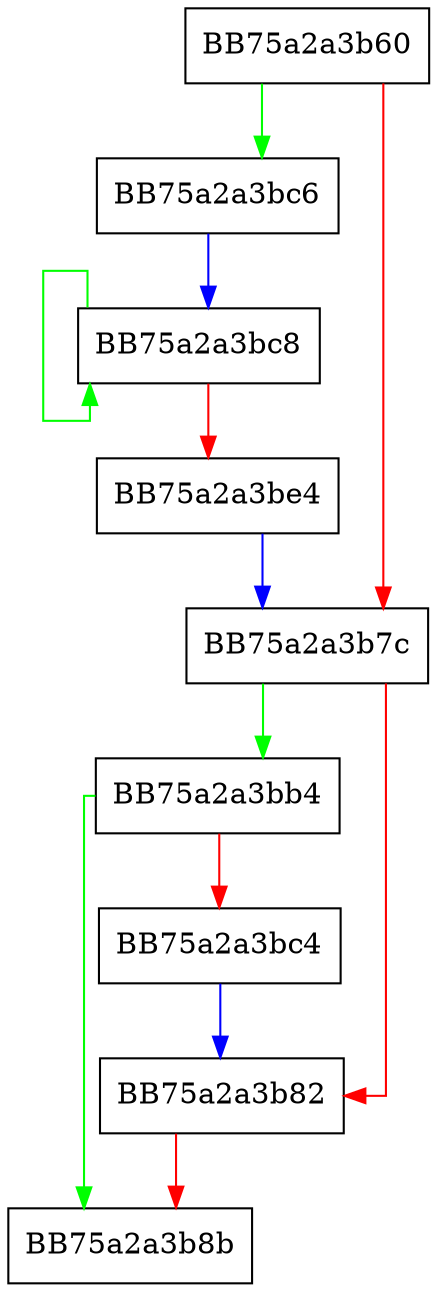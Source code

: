 digraph releaseAllSavepoints {
  node [shape="box"];
  graph [splines=ortho];
  BB75a2a3b60 -> BB75a2a3bc6 [color="green"];
  BB75a2a3b60 -> BB75a2a3b7c [color="red"];
  BB75a2a3b7c -> BB75a2a3bb4 [color="green"];
  BB75a2a3b7c -> BB75a2a3b82 [color="red"];
  BB75a2a3b82 -> BB75a2a3b8b [color="red"];
  BB75a2a3bb4 -> BB75a2a3b8b [color="green"];
  BB75a2a3bb4 -> BB75a2a3bc4 [color="red"];
  BB75a2a3bc4 -> BB75a2a3b82 [color="blue"];
  BB75a2a3bc6 -> BB75a2a3bc8 [color="blue"];
  BB75a2a3bc8 -> BB75a2a3bc8 [color="green"];
  BB75a2a3bc8 -> BB75a2a3be4 [color="red"];
  BB75a2a3be4 -> BB75a2a3b7c [color="blue"];
}